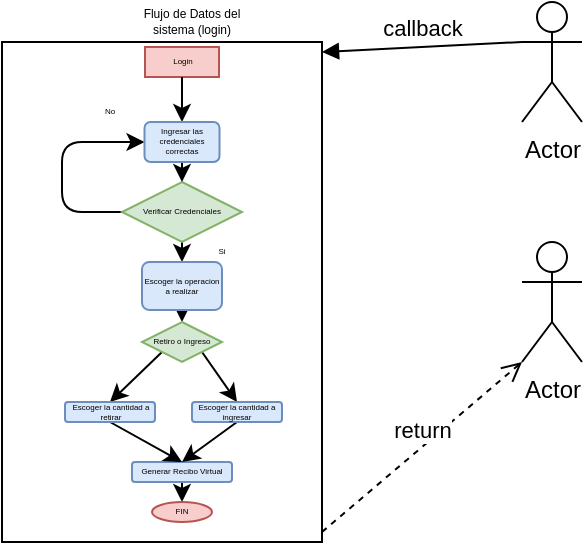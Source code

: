<mxfile>
    <diagram id="rMMmNQ-d6oEP7hDoIeRd" name="Page-1">
        <mxGraphModel dx="278" dy="212" grid="1" gridSize="10" guides="1" tooltips="1" connect="1" arrows="1" fold="1" page="1" pageScale="1" pageWidth="850" pageHeight="1100" math="0" shadow="0">
            <root>
                <mxCell id="0"/>
                <mxCell id="1" parent="0"/>
                <mxCell id="5" value="" style="html=1;points=[[0,0,0,0,5],[0,1,0,0,-5],[1,0,0,0,5],[1,1,0,0,-5]];perimeter=orthogonalPerimeter;outlineConnect=0;targetShapes=umlLifeline;portConstraint=eastwest;newEdgeStyle={&quot;curved&quot;:0,&quot;rounded&quot;:0};" vertex="1" parent="1">
                    <mxGeometry x="210" y="340" width="160" height="250" as="geometry"/>
                </mxCell>
                <mxCell id="6" value="callback" style="html=1;verticalAlign=bottom;endArrow=block;curved=0;rounded=0;entryX=1;entryY=0;entryDx=0;entryDy=5;exitX=0;exitY=0.333;exitDx=0;exitDy=0;exitPerimeter=0;" edge="1" target="5" parent="1" source="8">
                    <mxGeometry relative="1" as="geometry">
                        <mxPoint x="460" y="340" as="sourcePoint"/>
                    </mxGeometry>
                </mxCell>
                <mxCell id="7" value="return" style="html=1;verticalAlign=bottom;endArrow=open;dashed=1;endSize=8;curved=0;rounded=0;exitX=1;exitY=1;exitDx=0;exitDy=-5;entryX=0;entryY=1;entryDx=0;entryDy=0;entryPerimeter=0;" edge="1" source="5" parent="1" target="9">
                    <mxGeometry relative="1" as="geometry">
                        <mxPoint x="460" y="500" as="targetPoint"/>
                    </mxGeometry>
                </mxCell>
                <mxCell id="8" value="Actor" style="shape=umlActor;verticalLabelPosition=bottom;verticalAlign=top;html=1;" vertex="1" parent="1">
                    <mxGeometry x="470" y="320" width="30" height="60" as="geometry"/>
                </mxCell>
                <mxCell id="9" value="Actor" style="shape=umlActor;verticalLabelPosition=bottom;verticalAlign=top;html=1;" vertex="1" parent="1">
                    <mxGeometry x="470" y="440" width="30" height="60" as="geometry"/>
                </mxCell>
                <mxCell id="10" value="Flujo de Datos del sistema (login)" style="text;html=1;align=center;verticalAlign=middle;whiteSpace=wrap;rounded=0;fontSize=6;" vertex="1" parent="1">
                    <mxGeometry x="275" y="320" width="60" height="20" as="geometry"/>
                </mxCell>
                <mxCell id="17" style="edgeStyle=none;html=1;exitX=0;exitY=0.5;exitDx=0;exitDy=0;" edge="1" parent="1" source="11" target="13">
                    <mxGeometry relative="1" as="geometry">
                        <Array as="points">
                            <mxPoint x="240" y="425"/>
                            <mxPoint x="240" y="390"/>
                        </Array>
                    </mxGeometry>
                </mxCell>
                <mxCell id="28" style="edgeStyle=none;html=1;exitX=0.5;exitY=1;exitDx=0;exitDy=0;" edge="1" parent="1" source="11" target="12">
                    <mxGeometry relative="1" as="geometry"/>
                </mxCell>
                <mxCell id="11" value="Verificar Credenciales" style="rhombus;whiteSpace=wrap;html=1;fontSize=4;fillColor=#d5e8d4;strokeColor=#82b366;" vertex="1" parent="1">
                    <mxGeometry x="270" y="410" width="60" height="30" as="geometry"/>
                </mxCell>
                <mxCell id="37" style="edgeStyle=none;html=1;exitX=0.5;exitY=1;exitDx=0;exitDy=0;entryX=0.5;entryY=0;entryDx=0;entryDy=0;" edge="1" parent="1" source="12" target="30">
                    <mxGeometry relative="1" as="geometry"/>
                </mxCell>
                <mxCell id="12" value="Escoger la operacion a realizar" style="rounded=1;whiteSpace=wrap;html=1;fontSize=4;fillColor=#dae8fc;strokeColor=#6c8ebf;" vertex="1" parent="1">
                    <mxGeometry x="280" y="450" width="40" height="24" as="geometry"/>
                </mxCell>
                <mxCell id="21" value="Si" style="text;html=1;align=center;verticalAlign=middle;whiteSpace=wrap;rounded=0;fontSize=4;" vertex="1" parent="1">
                    <mxGeometry x="305" y="440" width="30" height="10" as="geometry"/>
                </mxCell>
                <mxCell id="22" value="No" style="text;html=1;align=center;verticalAlign=middle;whiteSpace=wrap;rounded=0;fontSize=4;" vertex="1" parent="1">
                    <mxGeometry x="254" y="370" width="20" height="10" as="geometry"/>
                </mxCell>
                <mxCell id="26" style="edgeStyle=none;html=1;entryX=0.5;entryY=0;entryDx=0;entryDy=0;" edge="1" parent="1" source="13" target="11">
                    <mxGeometry relative="1" as="geometry"/>
                </mxCell>
                <mxCell id="23" value="Login" style="rounded=0;whiteSpace=wrap;html=1;fontSize=4;fillColor=#f8cecc;strokeColor=#b85450;" vertex="1" parent="1">
                    <mxGeometry x="281.5" y="342.5" width="37" height="15" as="geometry"/>
                </mxCell>
                <mxCell id="27" value="" style="edgeStyle=none;html=1;entryX=0.5;entryY=0;entryDx=0;entryDy=0;" edge="1" parent="1" source="23" target="13">
                    <mxGeometry relative="1" as="geometry">
                        <mxPoint x="300" y="357" as="sourcePoint"/>
                        <mxPoint x="300" y="380" as="targetPoint"/>
                    </mxGeometry>
                </mxCell>
                <mxCell id="13" value="Ingresar las credenciales correctas" style="rounded=1;whiteSpace=wrap;html=1;fontSize=4;fillColor=#dae8fc;strokeColor=#6c8ebf;" vertex="1" parent="1">
                    <mxGeometry x="281.25" y="380" width="37.5" height="20" as="geometry"/>
                </mxCell>
                <mxCell id="39" style="edgeStyle=none;html=1;exitX=0.5;exitY=1;exitDx=0;exitDy=0;entryX=0.5;entryY=0;entryDx=0;entryDy=0;" edge="1" parent="1" source="29" target="38">
                    <mxGeometry relative="1" as="geometry"/>
                </mxCell>
                <mxCell id="29" value="Generar Recibo Virtual" style="rounded=1;whiteSpace=wrap;html=1;fontSize=4;fillColor=#dae8fc;strokeColor=#6c8ebf;" vertex="1" parent="1">
                    <mxGeometry x="275" y="550" width="50" height="10" as="geometry"/>
                </mxCell>
                <mxCell id="33" style="edgeStyle=none;html=1;exitX=0;exitY=1;exitDx=0;exitDy=0;entryX=0.5;entryY=0;entryDx=0;entryDy=0;" edge="1" parent="1" source="30" target="31">
                    <mxGeometry relative="1" as="geometry"/>
                </mxCell>
                <mxCell id="34" style="edgeStyle=none;html=1;exitX=1;exitY=1;exitDx=0;exitDy=0;entryX=0.5;entryY=0;entryDx=0;entryDy=0;" edge="1" parent="1" source="30" target="32">
                    <mxGeometry relative="1" as="geometry"/>
                </mxCell>
                <mxCell id="30" value="Retiro o Ingreso" style="rhombus;whiteSpace=wrap;html=1;fontSize=4;fillColor=#d5e8d4;strokeColor=#82b366;" vertex="1" parent="1">
                    <mxGeometry x="280" y="480" width="40" height="20" as="geometry"/>
                </mxCell>
                <mxCell id="36" style="edgeStyle=none;html=1;exitX=0.5;exitY=1;exitDx=0;exitDy=0;entryX=0.5;entryY=0;entryDx=0;entryDy=0;" edge="1" parent="1" source="31" target="29">
                    <mxGeometry relative="1" as="geometry"/>
                </mxCell>
                <mxCell id="31" value="Escoger la cantidad a retirar" style="rounded=1;whiteSpace=wrap;html=1;fontSize=4;fillColor=#dae8fc;strokeColor=#6c8ebf;" vertex="1" parent="1">
                    <mxGeometry x="241.5" y="520" width="45" height="10" as="geometry"/>
                </mxCell>
                <mxCell id="35" style="edgeStyle=none;html=1;exitX=0.5;exitY=1;exitDx=0;exitDy=0;entryX=0.5;entryY=0;entryDx=0;entryDy=0;" edge="1" parent="1" source="32" target="29">
                    <mxGeometry relative="1" as="geometry"/>
                </mxCell>
                <mxCell id="32" value="Escoger la cantidad a ingresar" style="rounded=1;whiteSpace=wrap;html=1;fontSize=4;fillColor=#dae8fc;strokeColor=#6c8ebf;" vertex="1" parent="1">
                    <mxGeometry x="305" y="520" width="45" height="10" as="geometry"/>
                </mxCell>
                <mxCell id="38" value="FIN" style="ellipse;whiteSpace=wrap;html=1;fontSize=4;fillColor=#f8cecc;strokeColor=#b85450;" vertex="1" parent="1">
                    <mxGeometry x="285" y="570" width="30" height="10" as="geometry"/>
                </mxCell>
            </root>
        </mxGraphModel>
    </diagram>
</mxfile>
